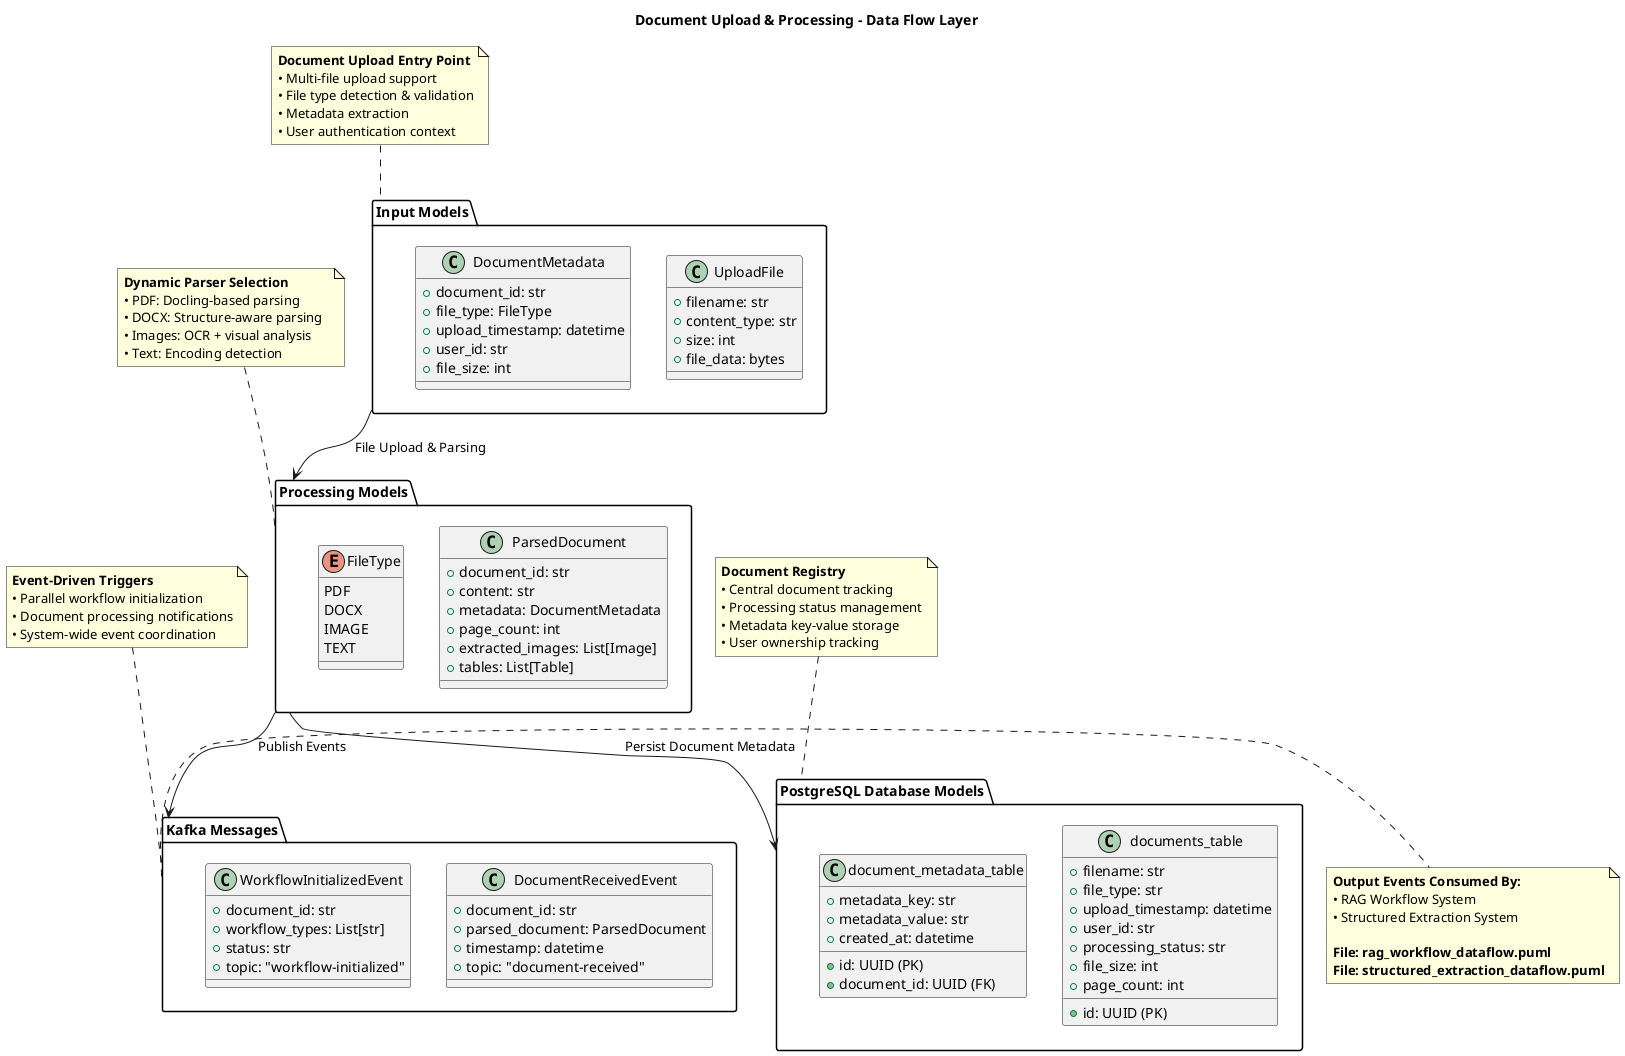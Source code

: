 @startuml document_upload_dataflow
title Document Upload & Processing - Data Flow Layer

' Input Models
package "Input Models" as input_models {
    class UploadFile {
        +filename: str
        +content_type: str
        +size: int
        +file_data: bytes
    }
    
    class DocumentMetadata {
        +document_id: str
        +file_type: FileType
        +upload_timestamp: datetime
        +user_id: str
        +file_size: int
    }
}

' Processing Models
package "Processing Models" as processing_models {
    class ParsedDocument {
        +document_id: str
        +content: str
        +metadata: DocumentMetadata
        +page_count: int
        +extracted_images: List[Image]
        +tables: List[Table]
    }
    
    enum FileType {
        PDF
        DOCX
        IMAGE
        TEXT
    }
}

' Database Models
package "PostgreSQL Database Models" as db_models {
    class documents_table {
        +id: UUID (PK)
        +filename: str
        +file_type: str
        +upload_timestamp: datetime
        +user_id: str
        +processing_status: str
        +file_size: int
        +page_count: int
    }
    
    class document_metadata_table {
        +id: UUID (PK)
        +document_id: UUID (FK)
        +metadata_key: str
        +metadata_value: str
        +created_at: datetime
    }
}

' Kafka Messages
package "Kafka Messages" as kafka_messages {
    class DocumentReceivedEvent {
        +document_id: str
        +parsed_document: ParsedDocument
        +timestamp: datetime
        +topic: "document-received"
    }
    
    class WorkflowInitializedEvent {
        +document_id: str
        +workflow_types: List[str]
        +status: str
        +topic: "workflow-initialized"
    }
}

' Data Flow Connections
input_models --> processing_models : "File Upload & Parsing"
processing_models --> db_models : "Persist Document Metadata"
processing_models --> kafka_messages : "Publish Events"

' Cross-references to other layers
note right of kafka_messages
    **Output Events Consumed By:**
    • RAG Workflow System
    • Structured Extraction System
    
    **File: rag_workflow_dataflow.puml**
    **File: structured_extraction_dataflow.puml**
end note

note top of input_models
    **Document Upload Entry Point**
    • Multi-file upload support
    • File type detection & validation
    • Metadata extraction
    • User authentication context
end note

note top of processing_models
    **Dynamic Parser Selection**
    • PDF: Docling-based parsing
    • DOCX: Structure-aware parsing  
    • Images: OCR + visual analysis
    • Text: Encoding detection
end note

note top of db_models
    **Document Registry**
    • Central document tracking
    • Processing status management
    • Metadata key-value storage
    • User ownership tracking
end note

note top of kafka_messages
    **Event-Driven Triggers**
    • Parallel workflow initialization
    • Document processing notifications
    • System-wide event coordination
end note

@enduml
